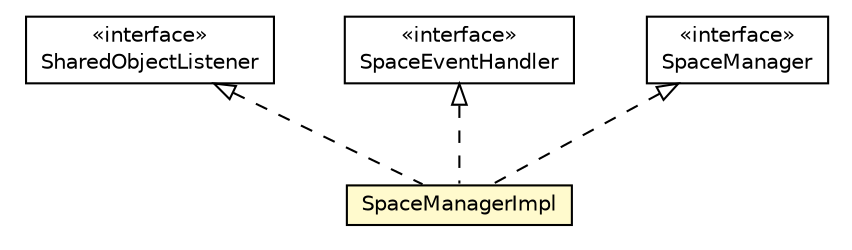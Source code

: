 #!/usr/local/bin/dot
#
# Class diagram 
# Generated by UMLGraph version R5_6-24-gf6e263 (http://www.umlgraph.org/)
#

digraph G {
	edge [fontname="Helvetica",fontsize=10,labelfontname="Helvetica",labelfontsize=10];
	node [fontname="Helvetica",fontsize=10,shape=plaintext];
	nodesep=0.25;
	ranksep=0.5;
	// org.universAAL.middleware.container.SharedObjectListener
	c7735586 [label=<<table title="org.universAAL.middleware.container.SharedObjectListener" border="0" cellborder="1" cellspacing="0" cellpadding="2" port="p" href="../../container/SharedObjectListener.html">
		<tr><td><table border="0" cellspacing="0" cellpadding="1">
<tr><td align="center" balign="center"> &#171;interface&#187; </td></tr>
<tr><td align="center" balign="center"> SharedObjectListener </td></tr>
		</table></td></tr>
		</table>>, URL="../../container/SharedObjectListener.html", fontname="Helvetica", fontcolor="black", fontsize=10.0];
	// org.universAAL.middleware.managers.api.SpaceEventHandler
	c7735812 [label=<<table title="org.universAAL.middleware.managers.api.SpaceEventHandler" border="0" cellborder="1" cellspacing="0" cellpadding="2" port="p" href="../api/SpaceEventHandler.html">
		<tr><td><table border="0" cellspacing="0" cellpadding="1">
<tr><td align="center" balign="center"> &#171;interface&#187; </td></tr>
<tr><td align="center" balign="center"> SpaceEventHandler </td></tr>
		</table></td></tr>
		</table>>, URL="../api/SpaceEventHandler.html", fontname="Helvetica", fontcolor="black", fontsize=10.0];
	// org.universAAL.middleware.managers.api.SpaceManager
	c7735822 [label=<<table title="org.universAAL.middleware.managers.api.SpaceManager" border="0" cellborder="1" cellspacing="0" cellpadding="2" port="p" href="../api/SpaceManager.html">
		<tr><td><table border="0" cellspacing="0" cellpadding="1">
<tr><td align="center" balign="center"> &#171;interface&#187; </td></tr>
<tr><td align="center" balign="center"> SpaceManager </td></tr>
		</table></td></tr>
		</table>>, URL="../api/SpaceManager.html", fontname="Helvetica", fontcolor="black", fontsize=10.0];
	// org.universAAL.middleware.managers.space.SpaceManagerImpl
	c7736789 [label=<<table title="org.universAAL.middleware.managers.space.SpaceManagerImpl" border="0" cellborder="1" cellspacing="0" cellpadding="2" port="p" bgcolor="lemonChiffon" href="./SpaceManagerImpl.html">
		<tr><td><table border="0" cellspacing="0" cellpadding="1">
<tr><td align="center" balign="center"> SpaceManagerImpl </td></tr>
		</table></td></tr>
		</table>>, URL="./SpaceManagerImpl.html", fontname="Helvetica", fontcolor="black", fontsize=10.0];
	//org.universAAL.middleware.managers.space.SpaceManagerImpl implements org.universAAL.middleware.managers.api.SpaceEventHandler
	c7735812:p -> c7736789:p [dir=back,arrowtail=empty,style=dashed];
	//org.universAAL.middleware.managers.space.SpaceManagerImpl implements org.universAAL.middleware.managers.api.SpaceManager
	c7735822:p -> c7736789:p [dir=back,arrowtail=empty,style=dashed];
	//org.universAAL.middleware.managers.space.SpaceManagerImpl implements org.universAAL.middleware.container.SharedObjectListener
	c7735586:p -> c7736789:p [dir=back,arrowtail=empty,style=dashed];
}

